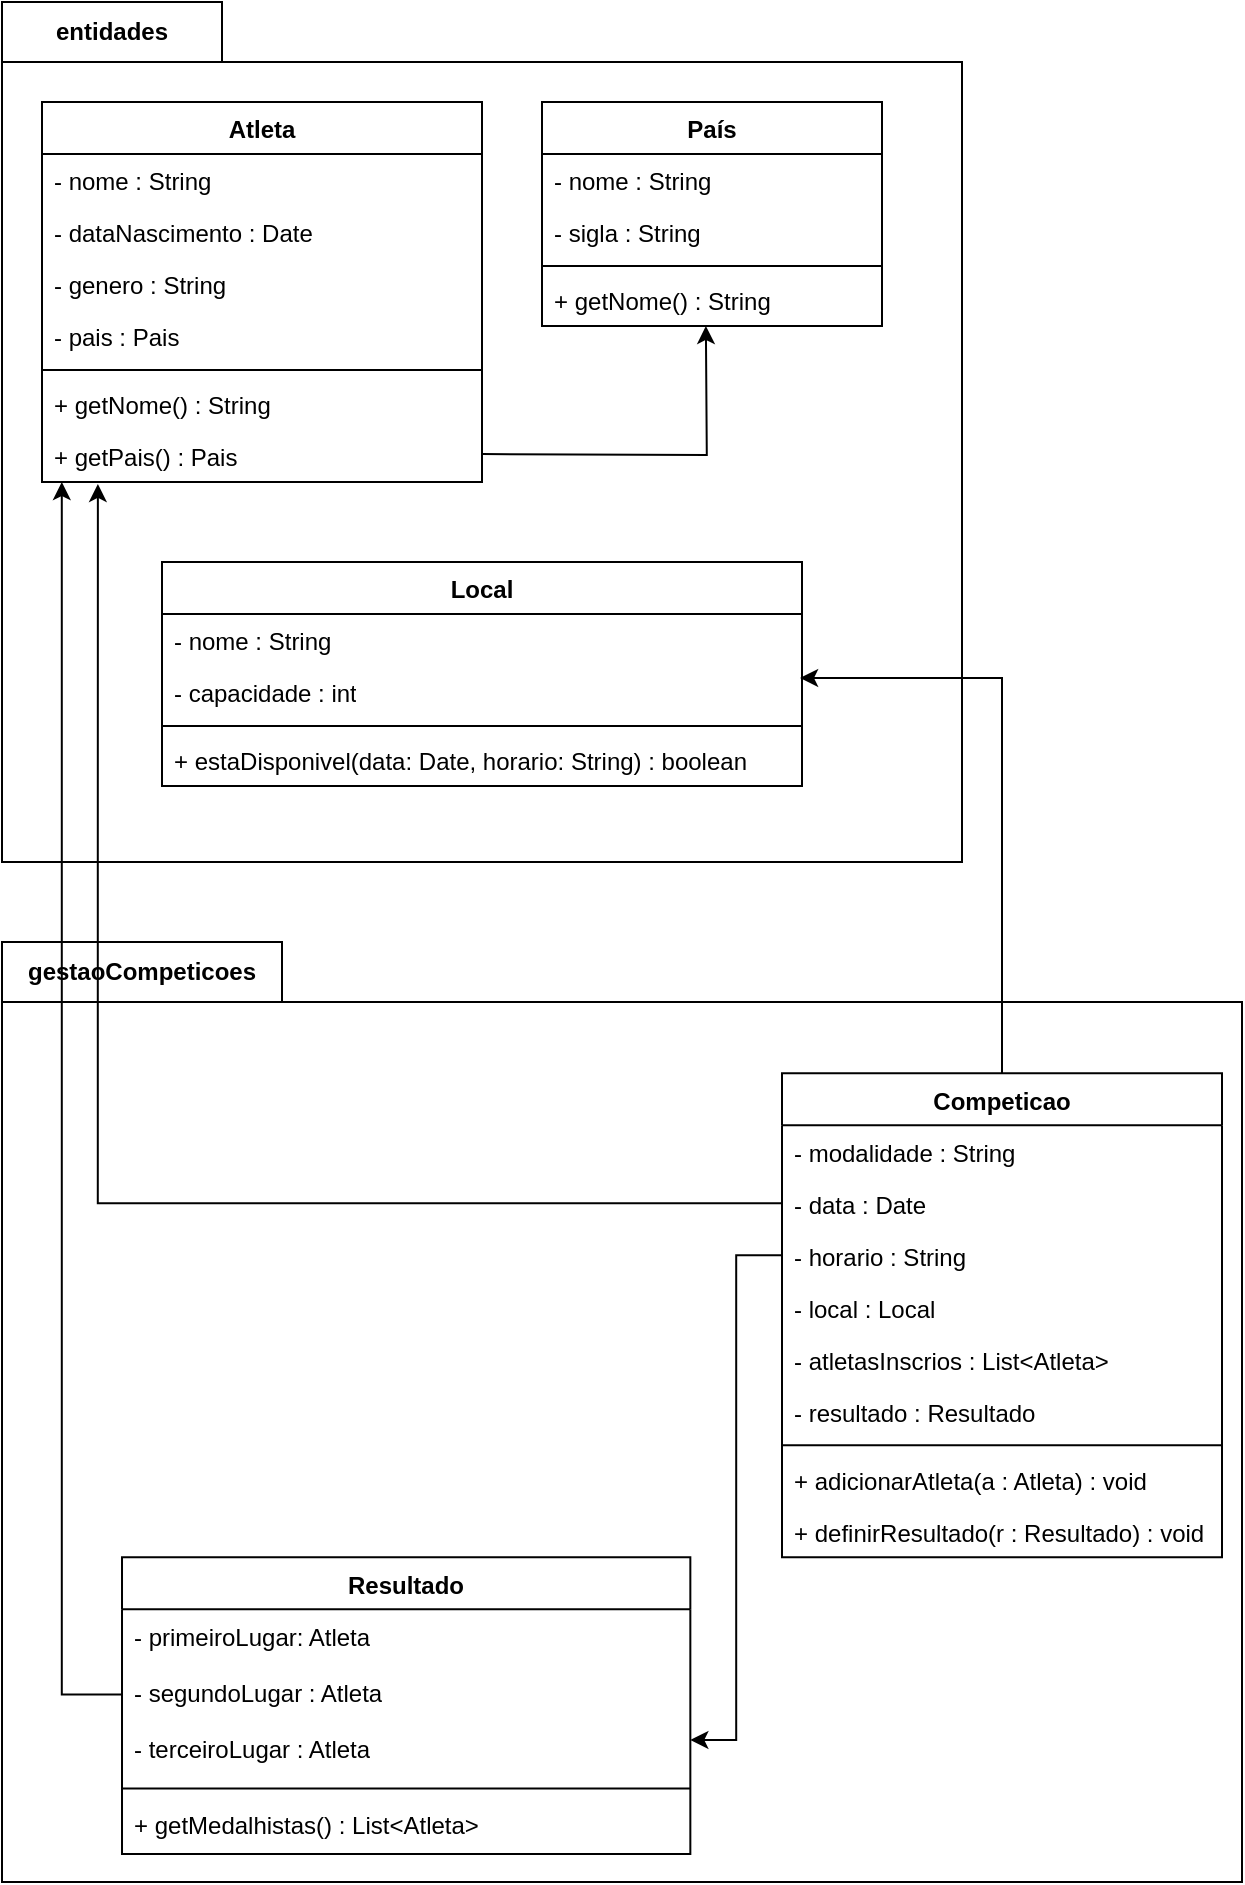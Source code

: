 <mxfile scale="1" border="0" version="26.1.3">
  <diagram name="Página-1" id="2NP86ycr5PD2hVGzY4vO">
    <mxGraphModel dx="1434" dy="1955" grid="1" gridSize="10" guides="1" tooltips="1" connect="1" arrows="1" fold="1" page="1" pageScale="1" pageWidth="827" pageHeight="1169" math="0" shadow="0">
      <root>
        <mxCell id="0" />
        <mxCell id="1" parent="0" />
        <mxCell id="9f49sE1EIXGiW6yiP4dB-3" value="gestaoCompeticoes" style="shape=folder;fontStyle=1;tabWidth=140;tabHeight=30;tabPosition=left;html=1;boundedLbl=1;labelInHeader=1;container=1;collapsible=0;whiteSpace=wrap;" vertex="1" parent="1">
          <mxGeometry x="50" y="-650" width="620" height="470" as="geometry" />
        </mxCell>
        <mxCell id="9f49sE1EIXGiW6yiP4dB-4" value="" style="html=1;strokeColor=none;resizeWidth=1;resizeHeight=1;fillColor=none;part=1;connectable=0;allowArrows=0;deletable=0;whiteSpace=wrap;" vertex="1" parent="9f49sE1EIXGiW6yiP4dB-3">
          <mxGeometry width="620.0" height="329" relative="1" as="geometry">
            <mxPoint y="30" as="offset" />
          </mxGeometry>
        </mxCell>
        <mxCell id="VBMWBYPFtSP2lcWpr3uQ-52" value="Resultado" style="swimlane;fontStyle=1;align=center;verticalAlign=top;childLayout=stackLayout;horizontal=1;startSize=26;horizontalStack=0;resizeParent=1;resizeParentMax=0;resizeLast=0;collapsible=1;marginBottom=0;whiteSpace=wrap;html=1;" parent="9f49sE1EIXGiW6yiP4dB-3" vertex="1">
          <mxGeometry x="60.003" y="307.581" width="284.167" height="148.419" as="geometry" />
        </mxCell>
        <mxCell id="VBMWBYPFtSP2lcWpr3uQ-53" value="- primeiroLugar: Atleta" style="text;strokeColor=none;fillColor=none;align=left;verticalAlign=top;spacingLeft=4;spacingRight=4;overflow=hidden;rotatable=0;points=[[0,0.5],[1,0.5]];portConstraint=eastwest;whiteSpace=wrap;html=1;" parent="VBMWBYPFtSP2lcWpr3uQ-52" vertex="1">
          <mxGeometry y="26" width="284.167" height="28.419" as="geometry" />
        </mxCell>
        <mxCell id="VBMWBYPFtSP2lcWpr3uQ-54" value="- segundoLugar : Atleta" style="text;strokeColor=none;fillColor=none;align=left;verticalAlign=top;spacingLeft=4;spacingRight=4;overflow=hidden;rotatable=0;points=[[0,0.5],[1,0.5]];portConstraint=eastwest;whiteSpace=wrap;html=1;" parent="VBMWBYPFtSP2lcWpr3uQ-52" vertex="1">
          <mxGeometry y="54.419" width="284.167" height="28.419" as="geometry" />
        </mxCell>
        <mxCell id="VBMWBYPFtSP2lcWpr3uQ-55" value="- terceiroLugar : Atleta" style="text;strokeColor=none;fillColor=none;align=left;verticalAlign=top;spacingLeft=4;spacingRight=4;overflow=hidden;rotatable=0;points=[[0,0.5],[1,0.5]];portConstraint=eastwest;whiteSpace=wrap;html=1;" parent="VBMWBYPFtSP2lcWpr3uQ-52" vertex="1">
          <mxGeometry y="82.837" width="284.167" height="28.419" as="geometry" />
        </mxCell>
        <mxCell id="VBMWBYPFtSP2lcWpr3uQ-57" value="" style="line;strokeWidth=1;fillColor=none;align=left;verticalAlign=middle;spacingTop=-1;spacingLeft=3;spacingRight=3;rotatable=0;labelPosition=right;points=[];portConstraint=eastwest;strokeColor=inherit;" parent="VBMWBYPFtSP2lcWpr3uQ-52" vertex="1">
          <mxGeometry y="111.256" width="284.167" height="8.744" as="geometry" />
        </mxCell>
        <mxCell id="VBMWBYPFtSP2lcWpr3uQ-58" value="+ getMedalhistas() : List&amp;lt;Atleta&amp;gt;" style="text;strokeColor=none;fillColor=none;align=left;verticalAlign=top;spacingLeft=4;spacingRight=4;overflow=hidden;rotatable=0;points=[[0,0.5],[1,0.5]];portConstraint=eastwest;whiteSpace=wrap;html=1;" parent="VBMWBYPFtSP2lcWpr3uQ-52" vertex="1">
          <mxGeometry y="120.0" width="284.167" height="28.419" as="geometry" />
        </mxCell>
        <mxCell id="VBMWBYPFtSP2lcWpr3uQ-34" value="Competicao" style="swimlane;fontStyle=1;align=center;verticalAlign=top;childLayout=stackLayout;horizontal=1;startSize=26;horizontalStack=0;resizeParent=1;resizeParentMax=0;resizeLast=0;collapsible=1;marginBottom=0;whiteSpace=wrap;html=1;" parent="9f49sE1EIXGiW6yiP4dB-3" vertex="1">
          <mxGeometry x="390" y="65.58" width="220" height="242" as="geometry" />
        </mxCell>
        <mxCell id="VBMWBYPFtSP2lcWpr3uQ-35" value="- modalidade : String" style="text;strokeColor=none;fillColor=none;align=left;verticalAlign=top;spacingLeft=4;spacingRight=4;overflow=hidden;rotatable=0;points=[[0,0.5],[1,0.5]];portConstraint=eastwest;whiteSpace=wrap;html=1;" parent="VBMWBYPFtSP2lcWpr3uQ-34" vertex="1">
          <mxGeometry y="26" width="220" height="26" as="geometry" />
        </mxCell>
        <mxCell id="VBMWBYPFtSP2lcWpr3uQ-36" value="- data : Date" style="text;strokeColor=none;fillColor=none;align=left;verticalAlign=top;spacingLeft=4;spacingRight=4;overflow=hidden;rotatable=0;points=[[0,0.5],[1,0.5]];portConstraint=eastwest;whiteSpace=wrap;html=1;" parent="VBMWBYPFtSP2lcWpr3uQ-34" vertex="1">
          <mxGeometry y="52" width="220" height="26" as="geometry" />
        </mxCell>
        <mxCell id="VBMWBYPFtSP2lcWpr3uQ-37" value="- horario : String" style="text;strokeColor=none;fillColor=none;align=left;verticalAlign=top;spacingLeft=4;spacingRight=4;overflow=hidden;rotatable=0;points=[[0,0.5],[1,0.5]];portConstraint=eastwest;whiteSpace=wrap;html=1;" parent="VBMWBYPFtSP2lcWpr3uQ-34" vertex="1">
          <mxGeometry y="78" width="220" height="26" as="geometry" />
        </mxCell>
        <mxCell id="VBMWBYPFtSP2lcWpr3uQ-42" value="- local : Local" style="text;strokeColor=none;fillColor=none;align=left;verticalAlign=top;spacingLeft=4;spacingRight=4;overflow=hidden;rotatable=0;points=[[0,0.5],[1,0.5]];portConstraint=eastwest;whiteSpace=wrap;html=1;" parent="VBMWBYPFtSP2lcWpr3uQ-34" vertex="1">
          <mxGeometry y="104" width="220" height="26" as="geometry" />
        </mxCell>
        <mxCell id="VBMWBYPFtSP2lcWpr3uQ-38" value="- atletasInscrios : List&amp;lt;Atleta&amp;gt;" style="text;strokeColor=none;fillColor=none;align=left;verticalAlign=top;spacingLeft=4;spacingRight=4;overflow=hidden;rotatable=0;points=[[0,0.5],[1,0.5]];portConstraint=eastwest;whiteSpace=wrap;html=1;" parent="VBMWBYPFtSP2lcWpr3uQ-34" vertex="1">
          <mxGeometry y="130" width="220" height="26" as="geometry" />
        </mxCell>
        <mxCell id="VBMWBYPFtSP2lcWpr3uQ-43" value="- resultado : Resultado" style="text;strokeColor=none;fillColor=none;align=left;verticalAlign=top;spacingLeft=4;spacingRight=4;overflow=hidden;rotatable=0;points=[[0,0.5],[1,0.5]];portConstraint=eastwest;whiteSpace=wrap;html=1;" parent="VBMWBYPFtSP2lcWpr3uQ-34" vertex="1">
          <mxGeometry y="156" width="220" height="26" as="geometry" />
        </mxCell>
        <mxCell id="VBMWBYPFtSP2lcWpr3uQ-39" value="" style="line;strokeWidth=1;fillColor=none;align=left;verticalAlign=middle;spacingTop=-1;spacingLeft=3;spacingRight=3;rotatable=0;labelPosition=right;points=[];portConstraint=eastwest;strokeColor=inherit;" parent="VBMWBYPFtSP2lcWpr3uQ-34" vertex="1">
          <mxGeometry y="182" width="220" height="8" as="geometry" />
        </mxCell>
        <mxCell id="VBMWBYPFtSP2lcWpr3uQ-40" value="+ adicionarAtleta(a : Atleta) : void" style="text;strokeColor=none;fillColor=none;align=left;verticalAlign=top;spacingLeft=4;spacingRight=4;overflow=hidden;rotatable=0;points=[[0,0.5],[1,0.5]];portConstraint=eastwest;whiteSpace=wrap;html=1;" parent="VBMWBYPFtSP2lcWpr3uQ-34" vertex="1">
          <mxGeometry y="190" width="220" height="26" as="geometry" />
        </mxCell>
        <mxCell id="VBMWBYPFtSP2lcWpr3uQ-41" value="+ definirResultado(r : Resultado) : void" style="text;strokeColor=none;fillColor=none;align=left;verticalAlign=top;spacingLeft=4;spacingRight=4;overflow=hidden;rotatable=0;points=[[0,0.5],[1,0.5]];portConstraint=eastwest;whiteSpace=wrap;html=1;" parent="VBMWBYPFtSP2lcWpr3uQ-34" vertex="1">
          <mxGeometry y="216" width="220" height="26" as="geometry" />
        </mxCell>
        <mxCell id="9f49sE1EIXGiW6yiP4dB-28" style="edgeStyle=orthogonalEdgeStyle;rounded=0;orthogonalLoop=1;jettySize=auto;html=1;exitX=0;exitY=0.5;exitDx=0;exitDy=0;entryX=1;entryY=0.302;entryDx=0;entryDy=0;entryPerimeter=0;" edge="1" parent="9f49sE1EIXGiW6yiP4dB-3" source="VBMWBYPFtSP2lcWpr3uQ-37" target="VBMWBYPFtSP2lcWpr3uQ-55">
          <mxGeometry relative="1" as="geometry" />
        </mxCell>
        <mxCell id="9f49sE1EIXGiW6yiP4dB-1" value="entidades" style="shape=folder;fontStyle=1;tabWidth=110;tabHeight=30;tabPosition=left;html=1;boundedLbl=1;labelInHeader=1;container=1;collapsible=0;whiteSpace=wrap;" vertex="1" parent="1">
          <mxGeometry x="50" y="-1120" width="480" height="430" as="geometry" />
        </mxCell>
        <mxCell id="9f49sE1EIXGiW6yiP4dB-2" value="" style="html=1;strokeColor=none;resizeWidth=1;resizeHeight=1;fillColor=none;part=1;connectable=0;allowArrows=0;deletable=0;whiteSpace=wrap;" vertex="1" parent="9f49sE1EIXGiW6yiP4dB-1">
          <mxGeometry width="480.0" height="301" relative="1" as="geometry">
            <mxPoint y="30" as="offset" />
          </mxGeometry>
        </mxCell>
        <mxCell id="VBMWBYPFtSP2lcWpr3uQ-12" value="Atleta" style="swimlane;fontStyle=1;align=center;verticalAlign=top;childLayout=stackLayout;horizontal=1;startSize=26;horizontalStack=0;resizeParent=1;resizeParentMax=0;resizeLast=0;collapsible=1;marginBottom=0;whiteSpace=wrap;html=1;" parent="9f49sE1EIXGiW6yiP4dB-1" vertex="1">
          <mxGeometry x="20" y="50" width="220" height="190" as="geometry" />
        </mxCell>
        <mxCell id="VBMWBYPFtSP2lcWpr3uQ-13" value="- nome : String" style="text;strokeColor=none;fillColor=none;align=left;verticalAlign=top;spacingLeft=4;spacingRight=4;overflow=hidden;rotatable=0;points=[[0,0.5],[1,0.5]];portConstraint=eastwest;whiteSpace=wrap;html=1;" parent="VBMWBYPFtSP2lcWpr3uQ-12" vertex="1">
          <mxGeometry y="26" width="220" height="26" as="geometry" />
        </mxCell>
        <mxCell id="VBMWBYPFtSP2lcWpr3uQ-24" value="- dataNascimento : Date" style="text;strokeColor=none;fillColor=none;align=left;verticalAlign=top;spacingLeft=4;spacingRight=4;overflow=hidden;rotatable=0;points=[[0,0.5],[1,0.5]];portConstraint=eastwest;whiteSpace=wrap;html=1;" parent="VBMWBYPFtSP2lcWpr3uQ-12" vertex="1">
          <mxGeometry y="52" width="220" height="26" as="geometry" />
        </mxCell>
        <mxCell id="VBMWBYPFtSP2lcWpr3uQ-17" value="- genero : String" style="text;strokeColor=none;fillColor=none;align=left;verticalAlign=top;spacingLeft=4;spacingRight=4;overflow=hidden;rotatable=0;points=[[0,0.5],[1,0.5]];portConstraint=eastwest;whiteSpace=wrap;html=1;" parent="VBMWBYPFtSP2lcWpr3uQ-12" vertex="1">
          <mxGeometry y="78" width="220" height="26" as="geometry" />
        </mxCell>
        <mxCell id="VBMWBYPFtSP2lcWpr3uQ-25" value="- pais : Pais" style="text;strokeColor=none;fillColor=none;align=left;verticalAlign=top;spacingLeft=4;spacingRight=4;overflow=hidden;rotatable=0;points=[[0,0.5],[1,0.5]];portConstraint=eastwest;whiteSpace=wrap;html=1;" parent="VBMWBYPFtSP2lcWpr3uQ-12" vertex="1">
          <mxGeometry y="104" width="220" height="26" as="geometry" />
        </mxCell>
        <mxCell id="VBMWBYPFtSP2lcWpr3uQ-14" value="" style="line;strokeWidth=1;fillColor=none;align=left;verticalAlign=middle;spacingTop=-1;spacingLeft=3;spacingRight=3;rotatable=0;labelPosition=right;points=[];portConstraint=eastwest;strokeColor=inherit;" parent="VBMWBYPFtSP2lcWpr3uQ-12" vertex="1">
          <mxGeometry y="130" width="220" height="8" as="geometry" />
        </mxCell>
        <mxCell id="VBMWBYPFtSP2lcWpr3uQ-16" value="+ getNome() : String" style="text;strokeColor=none;fillColor=none;align=left;verticalAlign=top;spacingLeft=4;spacingRight=4;overflow=hidden;rotatable=0;points=[[0,0.5],[1,0.5]];portConstraint=eastwest;whiteSpace=wrap;html=1;" parent="VBMWBYPFtSP2lcWpr3uQ-12" vertex="1">
          <mxGeometry y="138" width="220" height="26" as="geometry" />
        </mxCell>
        <mxCell id="VBMWBYPFtSP2lcWpr3uQ-15" value="+ getPais() : Pais" style="text;strokeColor=none;fillColor=none;align=left;verticalAlign=top;spacingLeft=4;spacingRight=4;overflow=hidden;rotatable=0;points=[[0,0.5],[1,0.5]];portConstraint=eastwest;whiteSpace=wrap;html=1;" parent="VBMWBYPFtSP2lcWpr3uQ-12" vertex="1">
          <mxGeometry y="164" width="220" height="26" as="geometry" />
        </mxCell>
        <mxCell id="VBMWBYPFtSP2lcWpr3uQ-26" value="País" style="swimlane;fontStyle=1;align=center;verticalAlign=top;childLayout=stackLayout;horizontal=1;startSize=26;horizontalStack=0;resizeParent=1;resizeParentMax=0;resizeLast=0;collapsible=1;marginBottom=0;whiteSpace=wrap;html=1;" parent="9f49sE1EIXGiW6yiP4dB-1" vertex="1">
          <mxGeometry x="270" y="50" width="170" height="112" as="geometry" />
        </mxCell>
        <mxCell id="VBMWBYPFtSP2lcWpr3uQ-27" value="- nome : String" style="text;strokeColor=none;fillColor=none;align=left;verticalAlign=top;spacingLeft=4;spacingRight=4;overflow=hidden;rotatable=0;points=[[0,0.5],[1,0.5]];portConstraint=eastwest;whiteSpace=wrap;html=1;" parent="VBMWBYPFtSP2lcWpr3uQ-26" vertex="1">
          <mxGeometry y="26" width="170" height="26" as="geometry" />
        </mxCell>
        <mxCell id="VBMWBYPFtSP2lcWpr3uQ-28" value="- sigla : String" style="text;strokeColor=none;fillColor=none;align=left;verticalAlign=top;spacingLeft=4;spacingRight=4;overflow=hidden;rotatable=0;points=[[0,0.5],[1,0.5]];portConstraint=eastwest;whiteSpace=wrap;html=1;" parent="VBMWBYPFtSP2lcWpr3uQ-26" vertex="1">
          <mxGeometry y="52" width="170" height="26" as="geometry" />
        </mxCell>
        <mxCell id="VBMWBYPFtSP2lcWpr3uQ-31" value="" style="line;strokeWidth=1;fillColor=none;align=left;verticalAlign=middle;spacingTop=-1;spacingLeft=3;spacingRight=3;rotatable=0;labelPosition=right;points=[];portConstraint=eastwest;strokeColor=inherit;" parent="VBMWBYPFtSP2lcWpr3uQ-26" vertex="1">
          <mxGeometry y="78" width="170" height="8" as="geometry" />
        </mxCell>
        <mxCell id="VBMWBYPFtSP2lcWpr3uQ-32" value="+ getNome() : String" style="text;strokeColor=none;fillColor=none;align=left;verticalAlign=top;spacingLeft=4;spacingRight=4;overflow=hidden;rotatable=0;points=[[0,0.5],[1,0.5]];portConstraint=eastwest;whiteSpace=wrap;html=1;" parent="VBMWBYPFtSP2lcWpr3uQ-26" vertex="1">
          <mxGeometry y="86" width="170" height="26" as="geometry" />
        </mxCell>
        <mxCell id="VBMWBYPFtSP2lcWpr3uQ-44" value="Local" style="swimlane;fontStyle=1;align=center;verticalAlign=top;childLayout=stackLayout;horizontal=1;startSize=26;horizontalStack=0;resizeParent=1;resizeParentMax=0;resizeLast=0;collapsible=1;marginBottom=0;whiteSpace=wrap;html=1;" parent="9f49sE1EIXGiW6yiP4dB-1" vertex="1">
          <mxGeometry x="80" y="280" width="320" height="112" as="geometry" />
        </mxCell>
        <mxCell id="VBMWBYPFtSP2lcWpr3uQ-45" value="- nome : String" style="text;strokeColor=none;fillColor=none;align=left;verticalAlign=top;spacingLeft=4;spacingRight=4;overflow=hidden;rotatable=0;points=[[0,0.5],[1,0.5]];portConstraint=eastwest;whiteSpace=wrap;html=1;" parent="VBMWBYPFtSP2lcWpr3uQ-44" vertex="1">
          <mxGeometry y="26" width="320" height="26" as="geometry" />
        </mxCell>
        <mxCell id="VBMWBYPFtSP2lcWpr3uQ-46" value="- capacidade : int" style="text;strokeColor=none;fillColor=none;align=left;verticalAlign=top;spacingLeft=4;spacingRight=4;overflow=hidden;rotatable=0;points=[[0,0.5],[1,0.5]];portConstraint=eastwest;whiteSpace=wrap;html=1;" parent="VBMWBYPFtSP2lcWpr3uQ-44" vertex="1">
          <mxGeometry y="52" width="320" height="26" as="geometry" />
        </mxCell>
        <mxCell id="VBMWBYPFtSP2lcWpr3uQ-49" value="" style="line;strokeWidth=1;fillColor=none;align=left;verticalAlign=middle;spacingTop=-1;spacingLeft=3;spacingRight=3;rotatable=0;labelPosition=right;points=[];portConstraint=eastwest;strokeColor=inherit;" parent="VBMWBYPFtSP2lcWpr3uQ-44" vertex="1">
          <mxGeometry y="78" width="320" height="8" as="geometry" />
        </mxCell>
        <mxCell id="VBMWBYPFtSP2lcWpr3uQ-50" value="+ estaDisponivel(data: Date, horario: String) : boolean" style="text;strokeColor=none;fillColor=none;align=left;verticalAlign=top;spacingLeft=4;spacingRight=4;overflow=hidden;rotatable=0;points=[[0,0.5],[1,0.5]];portConstraint=eastwest;whiteSpace=wrap;html=1;" parent="VBMWBYPFtSP2lcWpr3uQ-44" vertex="1">
          <mxGeometry y="86" width="320" height="26" as="geometry" />
        </mxCell>
        <mxCell id="9f49sE1EIXGiW6yiP4dB-24" style="edgeStyle=orthogonalEdgeStyle;rounded=0;orthogonalLoop=1;jettySize=auto;html=1;exitX=1;exitY=0.5;exitDx=0;exitDy=0;entryX=0.482;entryY=1.038;entryDx=0;entryDy=0;entryPerimeter=0;" edge="1" parent="9f49sE1EIXGiW6yiP4dB-1">
          <mxGeometry relative="1" as="geometry">
            <mxPoint x="240" y="226.01" as="sourcePoint" />
            <mxPoint x="351.94" y="161.998" as="targetPoint" />
          </mxGeometry>
        </mxCell>
        <mxCell id="9f49sE1EIXGiW6yiP4dB-27" style="edgeStyle=orthogonalEdgeStyle;rounded=0;orthogonalLoop=1;jettySize=auto;html=1;exitX=0.5;exitY=0;exitDx=0;exitDy=0;entryX=0.997;entryY=0.231;entryDx=0;entryDy=0;entryPerimeter=0;" edge="1" parent="1" source="VBMWBYPFtSP2lcWpr3uQ-34" target="VBMWBYPFtSP2lcWpr3uQ-46">
          <mxGeometry relative="1" as="geometry" />
        </mxCell>
        <mxCell id="9f49sE1EIXGiW6yiP4dB-30" style="edgeStyle=orthogonalEdgeStyle;rounded=0;orthogonalLoop=1;jettySize=auto;html=1;exitX=0;exitY=0.5;exitDx=0;exitDy=0;entryX=0.045;entryY=1;entryDx=0;entryDy=0;entryPerimeter=0;" edge="1" parent="1" source="VBMWBYPFtSP2lcWpr3uQ-54" target="VBMWBYPFtSP2lcWpr3uQ-15">
          <mxGeometry relative="1" as="geometry" />
        </mxCell>
        <mxCell id="9f49sE1EIXGiW6yiP4dB-31" style="edgeStyle=orthogonalEdgeStyle;rounded=0;orthogonalLoop=1;jettySize=auto;html=1;exitX=0;exitY=0.5;exitDx=0;exitDy=0;entryX=0.127;entryY=1.038;entryDx=0;entryDy=0;entryPerimeter=0;" edge="1" parent="1" source="VBMWBYPFtSP2lcWpr3uQ-36" target="VBMWBYPFtSP2lcWpr3uQ-15">
          <mxGeometry relative="1" as="geometry" />
        </mxCell>
      </root>
    </mxGraphModel>
  </diagram>
</mxfile>
